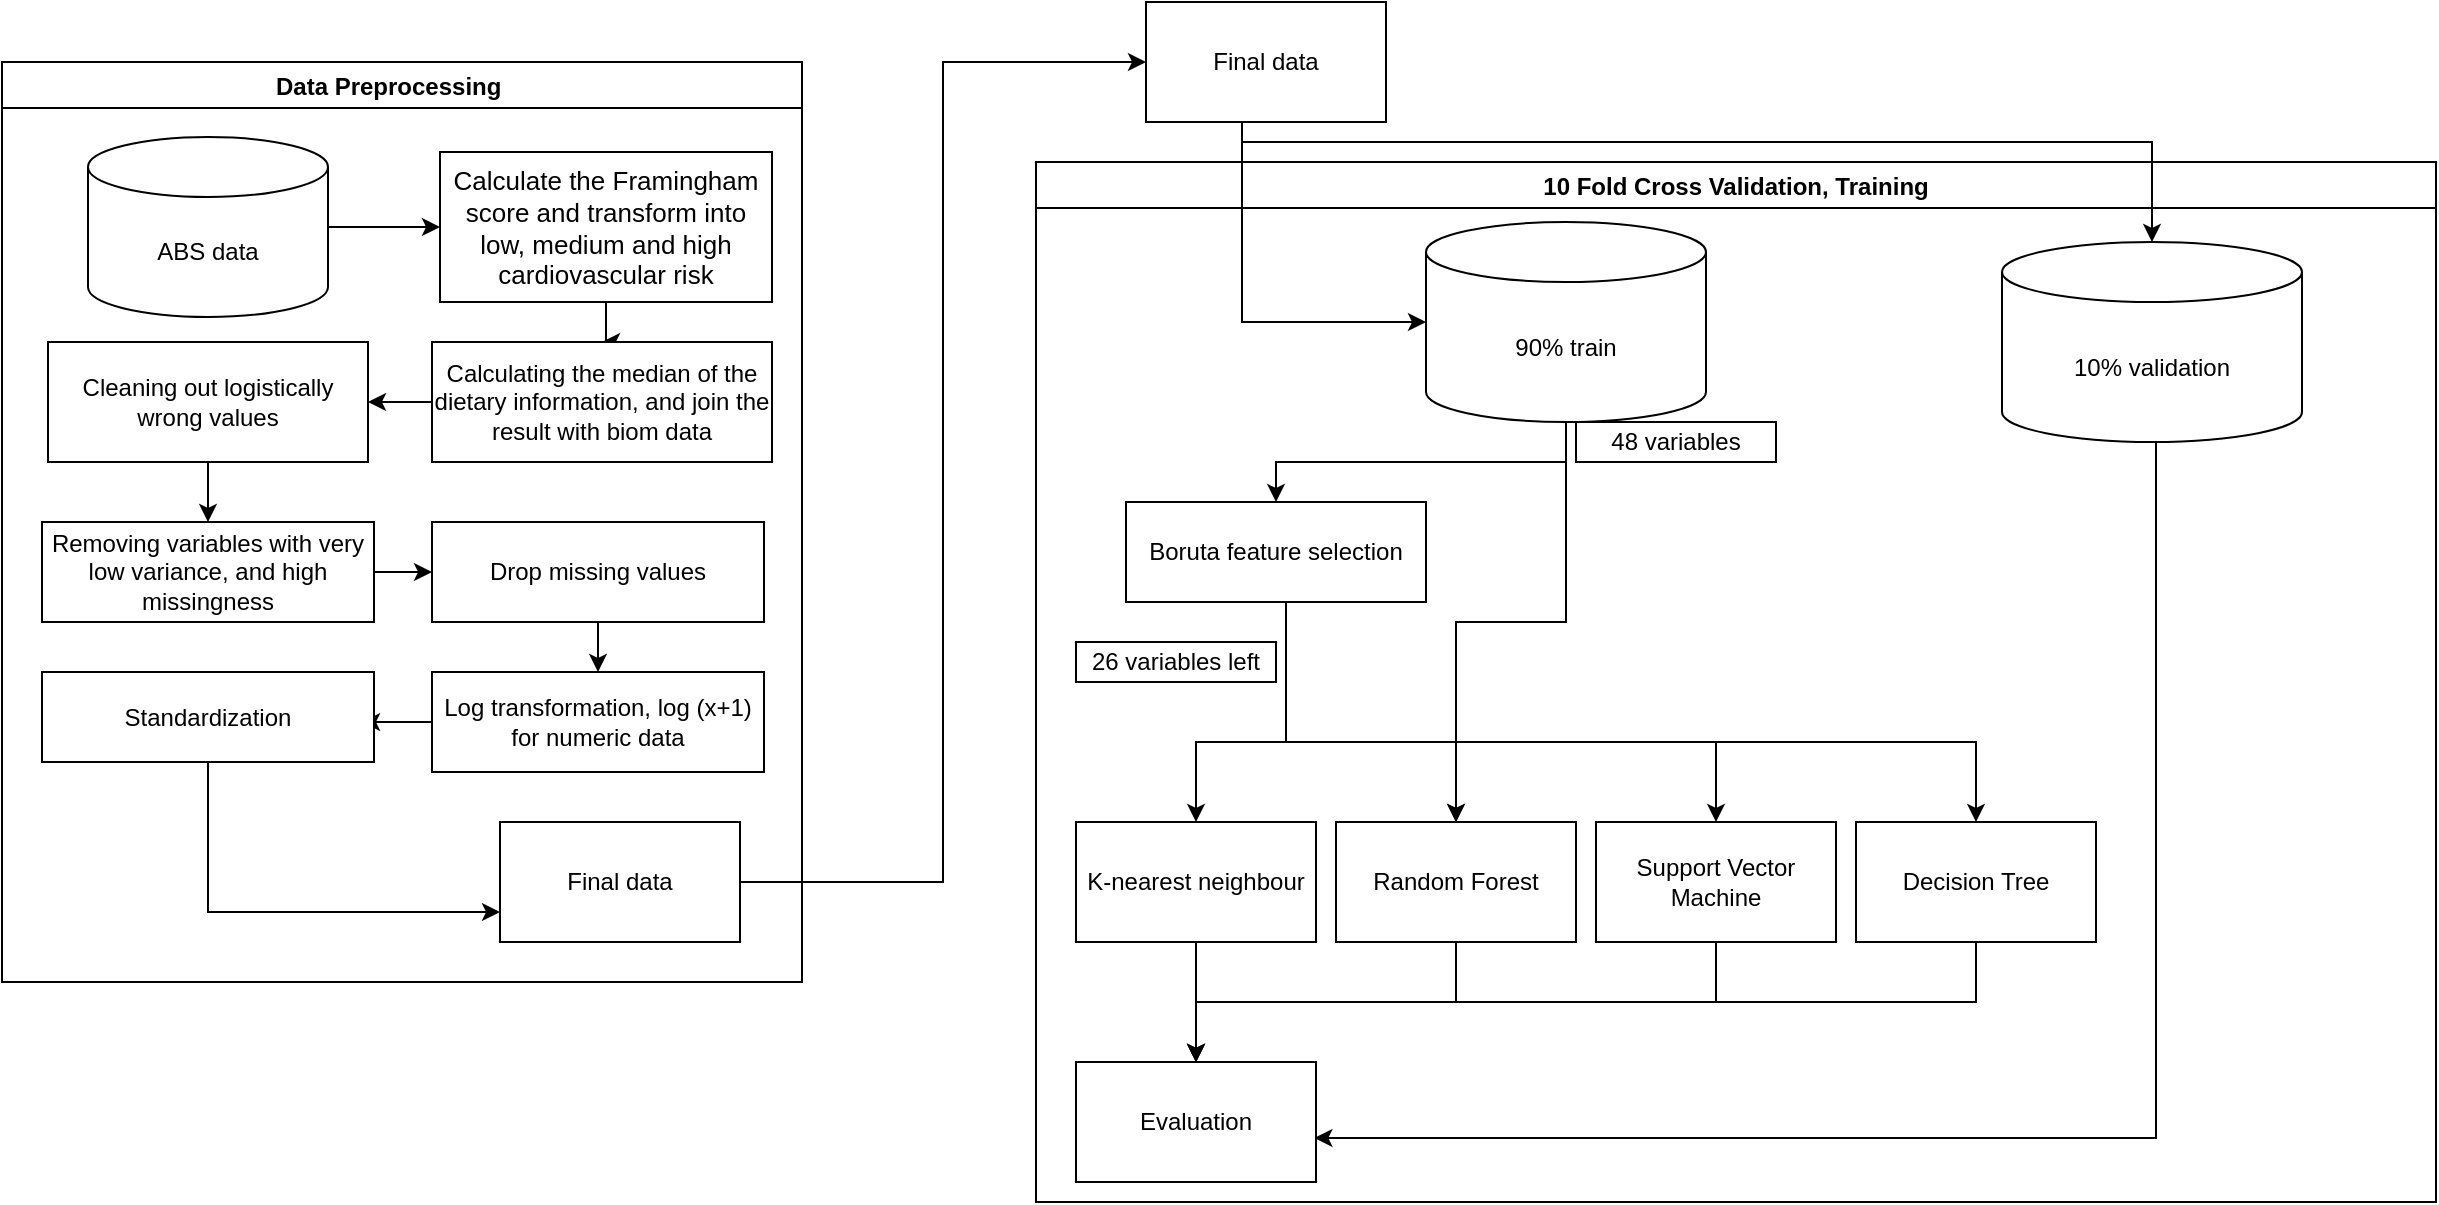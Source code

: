 <mxfile version="15.4.0" type="device"><diagram id="6JwOOkVI3VHzCs9xDrEu" name="第 1 页"><mxGraphModel dx="1185" dy="675" grid="1" gridSize="10" guides="1" tooltips="1" connect="1" arrows="1" fold="1" page="1" pageScale="1" pageWidth="827" pageHeight="1169" math="0" shadow="0"><root><mxCell id="0"/><mxCell id="1" parent="0"/><mxCell id="XvilqyEacq1Z8NLUrIj8-3" value="10 Fold Cross Validation, Training" style="swimlane;" parent="1" vertex="1"><mxGeometry x="827" y="220" width="700" height="520" as="geometry"><mxRectangle x="820" y="240" width="130" height="23" as="alternateBounds"/></mxGeometry></mxCell><mxCell id="XvilqyEacq1Z8NLUrIj8-26" style="edgeStyle=orthogonalEdgeStyle;rounded=0;orthogonalLoop=1;jettySize=auto;html=1;entryX=0.5;entryY=0;entryDx=0;entryDy=0;" parent="XvilqyEacq1Z8NLUrIj8-3" source="XvilqyEacq1Z8NLUrIj8-6" target="F9IQOlqLhaAB8WFnPS0s-3" edge="1"><mxGeometry relative="1" as="geometry"/></mxCell><mxCell id="UClBmotRzs4_9cv0iR9Z-2" style="edgeStyle=orthogonalEdgeStyle;rounded=0;orthogonalLoop=1;jettySize=auto;html=1;entryX=0.5;entryY=0;entryDx=0;entryDy=0;" parent="XvilqyEacq1Z8NLUrIj8-3" source="XvilqyEacq1Z8NLUrIj8-6" target="XvilqyEacq1Z8NLUrIj8-16" edge="1"><mxGeometry relative="1" as="geometry"/></mxCell><mxCell id="XvilqyEacq1Z8NLUrIj8-6" value="90% train" style="shape=cylinder3;whiteSpace=wrap;html=1;boundedLbl=1;backgroundOutline=1;size=15;" parent="XvilqyEacq1Z8NLUrIj8-3" vertex="1"><mxGeometry x="195" y="30" width="140" height="100" as="geometry"/></mxCell><mxCell id="XvilqyEacq1Z8NLUrIj8-32" style="edgeStyle=orthogonalEdgeStyle;rounded=0;orthogonalLoop=1;jettySize=auto;html=1;entryX=0.993;entryY=0.625;entryDx=0;entryDy=0;entryPerimeter=0;" parent="XvilqyEacq1Z8NLUrIj8-3" source="XvilqyEacq1Z8NLUrIj8-7" target="XvilqyEacq1Z8NLUrIj8-20" edge="1"><mxGeometry relative="1" as="geometry"><Array as="points"><mxPoint x="560" y="488"/><mxPoint x="139" y="488"/></Array></mxGeometry></mxCell><mxCell id="XvilqyEacq1Z8NLUrIj8-7" value="10% validation" style="shape=cylinder3;whiteSpace=wrap;html=1;boundedLbl=1;backgroundOutline=1;size=15;" parent="XvilqyEacq1Z8NLUrIj8-3" vertex="1"><mxGeometry x="483" y="40" width="150" height="100" as="geometry"/></mxCell><mxCell id="XvilqyEacq1Z8NLUrIj8-33" style="edgeStyle=orthogonalEdgeStyle;rounded=0;orthogonalLoop=1;jettySize=auto;html=1;" parent="XvilqyEacq1Z8NLUrIj8-3" source="XvilqyEacq1Z8NLUrIj8-14" target="XvilqyEacq1Z8NLUrIj8-20" edge="1"><mxGeometry relative="1" as="geometry"/></mxCell><mxCell id="XvilqyEacq1Z8NLUrIj8-14" value="K-nearest neighbour" style="rounded=0;whiteSpace=wrap;html=1;" parent="XvilqyEacq1Z8NLUrIj8-3" vertex="1"><mxGeometry x="20" y="330" width="120" height="60" as="geometry"/></mxCell><mxCell id="XvilqyEacq1Z8NLUrIj8-34" style="edgeStyle=orthogonalEdgeStyle;rounded=0;orthogonalLoop=1;jettySize=auto;html=1;entryX=0.5;entryY=0;entryDx=0;entryDy=0;" parent="XvilqyEacq1Z8NLUrIj8-3" source="XvilqyEacq1Z8NLUrIj8-16" target="XvilqyEacq1Z8NLUrIj8-20" edge="1"><mxGeometry relative="1" as="geometry"><Array as="points"><mxPoint x="210" y="420"/><mxPoint x="80" y="420"/></Array></mxGeometry></mxCell><mxCell id="XvilqyEacq1Z8NLUrIj8-16" value="Random Forest" style="rounded=0;whiteSpace=wrap;html=1;" parent="XvilqyEacq1Z8NLUrIj8-3" vertex="1"><mxGeometry x="150" y="330" width="120" height="60" as="geometry"/></mxCell><mxCell id="XvilqyEacq1Z8NLUrIj8-36" style="edgeStyle=orthogonalEdgeStyle;rounded=0;orthogonalLoop=1;jettySize=auto;html=1;entryX=0.5;entryY=0;entryDx=0;entryDy=0;" parent="XvilqyEacq1Z8NLUrIj8-3" source="XvilqyEacq1Z8NLUrIj8-17" target="XvilqyEacq1Z8NLUrIj8-20" edge="1"><mxGeometry relative="1" as="geometry"><Array as="points"><mxPoint x="470" y="420"/><mxPoint x="80" y="420"/></Array></mxGeometry></mxCell><mxCell id="XvilqyEacq1Z8NLUrIj8-17" value="Decision Tree" style="rounded=0;whiteSpace=wrap;html=1;" parent="XvilqyEacq1Z8NLUrIj8-3" vertex="1"><mxGeometry x="410" y="330" width="120" height="60" as="geometry"/></mxCell><mxCell id="XvilqyEacq1Z8NLUrIj8-35" style="edgeStyle=orthogonalEdgeStyle;rounded=0;orthogonalLoop=1;jettySize=auto;html=1;" parent="XvilqyEacq1Z8NLUrIj8-3" source="XvilqyEacq1Z8NLUrIj8-18" target="XvilqyEacq1Z8NLUrIj8-20" edge="1"><mxGeometry relative="1" as="geometry"><Array as="points"><mxPoint x="340" y="420"/><mxPoint x="80" y="420"/></Array></mxGeometry></mxCell><mxCell id="XvilqyEacq1Z8NLUrIj8-18" value="Support Vector Machine" style="rounded=0;whiteSpace=wrap;html=1;" parent="XvilqyEacq1Z8NLUrIj8-3" vertex="1"><mxGeometry x="280" y="330" width="120" height="60" as="geometry"/></mxCell><mxCell id="XvilqyEacq1Z8NLUrIj8-28" style="edgeStyle=orthogonalEdgeStyle;rounded=0;orthogonalLoop=1;jettySize=auto;html=1;" parent="XvilqyEacq1Z8NLUrIj8-3" source="F9IQOlqLhaAB8WFnPS0s-3" target="XvilqyEacq1Z8NLUrIj8-14" edge="1"><mxGeometry relative="1" as="geometry"><Array as="points"><mxPoint x="125" y="290"/><mxPoint x="80" y="290"/></Array></mxGeometry></mxCell><mxCell id="XvilqyEacq1Z8NLUrIj8-29" style="edgeStyle=orthogonalEdgeStyle;rounded=0;orthogonalLoop=1;jettySize=auto;html=1;entryX=0.5;entryY=0;entryDx=0;entryDy=0;exitX=0.62;exitY=1;exitDx=0;exitDy=0;exitPerimeter=0;" parent="XvilqyEacq1Z8NLUrIj8-3" source="F9IQOlqLhaAB8WFnPS0s-3" target="XvilqyEacq1Z8NLUrIj8-16" edge="1"><mxGeometry relative="1" as="geometry"><mxPoint x="293" y="260" as="sourcePoint"/><Array as="points"><mxPoint x="125" y="220"/><mxPoint x="125" y="290"/><mxPoint x="210" y="290"/></Array></mxGeometry></mxCell><mxCell id="XvilqyEacq1Z8NLUrIj8-30" style="edgeStyle=orthogonalEdgeStyle;rounded=0;orthogonalLoop=1;jettySize=auto;html=1;entryX=0.5;entryY=0;entryDx=0;entryDy=0;" parent="XvilqyEacq1Z8NLUrIj8-3" source="F9IQOlqLhaAB8WFnPS0s-3" target="XvilqyEacq1Z8NLUrIj8-18" edge="1"><mxGeometry relative="1" as="geometry"><Array as="points"><mxPoint x="125" y="290"/><mxPoint x="340" y="290"/></Array></mxGeometry></mxCell><mxCell id="XvilqyEacq1Z8NLUrIj8-31" style="edgeStyle=orthogonalEdgeStyle;rounded=0;orthogonalLoop=1;jettySize=auto;html=1;" parent="XvilqyEacq1Z8NLUrIj8-3" source="F9IQOlqLhaAB8WFnPS0s-3" target="XvilqyEacq1Z8NLUrIj8-17" edge="1"><mxGeometry relative="1" as="geometry"><Array as="points"><mxPoint x="125" y="290"/><mxPoint x="470" y="290"/></Array></mxGeometry></mxCell><mxCell id="F9IQOlqLhaAB8WFnPS0s-3" value="Boruta feature selection" style="rounded=0;whiteSpace=wrap;html=1;" parent="XvilqyEacq1Z8NLUrIj8-3" vertex="1"><mxGeometry x="45" y="170" width="150" height="50" as="geometry"/></mxCell><mxCell id="F9IQOlqLhaAB8WFnPS0s-5" value="26 variables left" style="rounded=0;whiteSpace=wrap;html=1;" parent="XvilqyEacq1Z8NLUrIj8-3" vertex="1"><mxGeometry x="20" y="240" width="100" height="20" as="geometry"/></mxCell><mxCell id="XvilqyEacq1Z8NLUrIj8-20" value="Evaluation" style="rounded=0;whiteSpace=wrap;html=1;" parent="XvilqyEacq1Z8NLUrIj8-3" vertex="1"><mxGeometry x="20" y="450" width="120" height="60" as="geometry"/></mxCell><mxCell id="5dHPTVZTmbiLUK24MTlA-1" value="48&amp;nbsp;variables&lt;br&gt;" style="rounded=0;whiteSpace=wrap;html=1;" parent="XvilqyEacq1Z8NLUrIj8-3" vertex="1"><mxGeometry x="270" y="130" width="100" height="20" as="geometry"/></mxCell><mxCell id="XvilqyEacq1Z8NLUrIj8-11" value="Data Preprocessing    " style="swimlane;" parent="1" vertex="1"><mxGeometry x="310" y="170" width="400" height="460" as="geometry"/></mxCell><mxCell id="AKnlSgSlekOukbw05PAi-2" style="edgeStyle=orthogonalEdgeStyle;rounded=0;orthogonalLoop=1;jettySize=auto;html=1;entryX=0.5;entryY=0;entryDx=0;entryDy=0;" edge="1" parent="XvilqyEacq1Z8NLUrIj8-11" source="XvilqyEacq1Z8NLUrIj8-5" target="AKnlSgSlekOukbw05PAi-1"><mxGeometry relative="1" as="geometry"/></mxCell><mxCell id="XvilqyEacq1Z8NLUrIj8-5" value="&lt;p style=&quot;font-size: 13px&quot;&gt;Calculate the Framingham score and transform into low, medium and high cardiovascular risk&lt;/p&gt;" style="rounded=0;whiteSpace=wrap;html=1;" parent="XvilqyEacq1Z8NLUrIj8-11" vertex="1"><mxGeometry x="219" y="45" width="166" height="75" as="geometry"/></mxCell><mxCell id="AKnlSgSlekOukbw05PAi-11" style="edgeStyle=orthogonalEdgeStyle;rounded=0;orthogonalLoop=1;jettySize=auto;html=1;entryX=0.964;entryY=0.556;entryDx=0;entryDy=0;entryPerimeter=0;" edge="1" parent="XvilqyEacq1Z8NLUrIj8-11" source="F9IQOlqLhaAB8WFnPS0s-1" target="CVmpTww8rgUKwv-1UOfO-1"><mxGeometry relative="1" as="geometry"/></mxCell><mxCell id="F9IQOlqLhaAB8WFnPS0s-1" value="Log transformation, log (x+1)&lt;br&gt;for numeric data" style="rounded=0;whiteSpace=wrap;html=1;" parent="XvilqyEacq1Z8NLUrIj8-11" vertex="1"><mxGeometry x="215" y="305" width="166" height="50" as="geometry"/></mxCell><mxCell id="F9IQOlqLhaAB8WFnPS0s-8" value="Final data" style="rounded=0;whiteSpace=wrap;html=1;" parent="XvilqyEacq1Z8NLUrIj8-11" vertex="1"><mxGeometry x="249" y="380" width="120" height="60" as="geometry"/></mxCell><mxCell id="CVmpTww8rgUKwv-1UOfO-6" style="edgeStyle=orthogonalEdgeStyle;rounded=0;orthogonalLoop=1;jettySize=auto;html=1;entryX=0;entryY=0.5;entryDx=0;entryDy=0;" parent="XvilqyEacq1Z8NLUrIj8-11" source="F9IQOlqLhaAB8WFnPS0s-2" target="XvilqyEacq1Z8NLUrIj8-5" edge="1"><mxGeometry relative="1" as="geometry"/></mxCell><mxCell id="F9IQOlqLhaAB8WFnPS0s-2" value="ABS data" style="shape=cylinder3;whiteSpace=wrap;html=1;boundedLbl=1;backgroundOutline=1;size=15;" parent="XvilqyEacq1Z8NLUrIj8-11" vertex="1"><mxGeometry x="43" y="37.5" width="120" height="90" as="geometry"/></mxCell><mxCell id="AKnlSgSlekOukbw05PAi-10" style="edgeStyle=orthogonalEdgeStyle;rounded=0;orthogonalLoop=1;jettySize=auto;html=1;entryX=0.5;entryY=0;entryDx=0;entryDy=0;" edge="1" parent="XvilqyEacq1Z8NLUrIj8-11" source="XvilqyEacq1Z8NLUrIj8-12" target="F9IQOlqLhaAB8WFnPS0s-1"><mxGeometry relative="1" as="geometry"/></mxCell><mxCell id="XvilqyEacq1Z8NLUrIj8-12" value="Drop missing values" style="rounded=0;whiteSpace=wrap;html=1;" parent="XvilqyEacq1Z8NLUrIj8-11" vertex="1"><mxGeometry x="215" y="230" width="166" height="50" as="geometry"/></mxCell><mxCell id="5dHPTVZTmbiLUK24MTlA-6" style="edgeStyle=orthogonalEdgeStyle;rounded=0;orthogonalLoop=1;jettySize=auto;html=1;entryX=0.5;entryY=0;entryDx=0;entryDy=0;" parent="XvilqyEacq1Z8NLUrIj8-11" source="XvilqyEacq1Z8NLUrIj8-13" target="5dHPTVZTmbiLUK24MTlA-5" edge="1"><mxGeometry relative="1" as="geometry"/></mxCell><mxCell id="XvilqyEacq1Z8NLUrIj8-13" value="Cleaning out logistically wrong values" style="rounded=0;whiteSpace=wrap;html=1;" parent="XvilqyEacq1Z8NLUrIj8-11" vertex="1"><mxGeometry x="23" y="140" width="160" height="60" as="geometry"/></mxCell><mxCell id="AKnlSgSlekOukbw05PAi-12" style="edgeStyle=orthogonalEdgeStyle;rounded=0;orthogonalLoop=1;jettySize=auto;html=1;entryX=0;entryY=0.75;entryDx=0;entryDy=0;" edge="1" parent="XvilqyEacq1Z8NLUrIj8-11" source="CVmpTww8rgUKwv-1UOfO-1" target="F9IQOlqLhaAB8WFnPS0s-8"><mxGeometry relative="1" as="geometry"><Array as="points"><mxPoint x="103" y="425"/></Array></mxGeometry></mxCell><mxCell id="CVmpTww8rgUKwv-1UOfO-1" value="Standardization" style="rounded=0;whiteSpace=wrap;html=1;" parent="XvilqyEacq1Z8NLUrIj8-11" vertex="1"><mxGeometry x="20" y="305" width="166" height="45" as="geometry"/></mxCell><mxCell id="AKnlSgSlekOukbw05PAi-9" style="edgeStyle=orthogonalEdgeStyle;rounded=0;orthogonalLoop=1;jettySize=auto;html=1;entryX=0;entryY=0.5;entryDx=0;entryDy=0;" edge="1" parent="XvilqyEacq1Z8NLUrIj8-11" source="5dHPTVZTmbiLUK24MTlA-5" target="XvilqyEacq1Z8NLUrIj8-12"><mxGeometry relative="1" as="geometry"/></mxCell><mxCell id="5dHPTVZTmbiLUK24MTlA-5" value="Removing variables with very low variance, and high missingness" style="rounded=0;whiteSpace=wrap;html=1;" parent="XvilqyEacq1Z8NLUrIj8-11" vertex="1"><mxGeometry x="20" y="230" width="166" height="50" as="geometry"/></mxCell><mxCell id="AKnlSgSlekOukbw05PAi-3" style="edgeStyle=orthogonalEdgeStyle;rounded=0;orthogonalLoop=1;jettySize=auto;html=1;entryX=1;entryY=0.5;entryDx=0;entryDy=0;" edge="1" parent="XvilqyEacq1Z8NLUrIj8-11" source="AKnlSgSlekOukbw05PAi-1" target="XvilqyEacq1Z8NLUrIj8-13"><mxGeometry relative="1" as="geometry"/></mxCell><mxCell id="AKnlSgSlekOukbw05PAi-1" value="Calculating the median of the dietary information, and join the result with biom data" style="rounded=0;whiteSpace=wrap;html=1;" vertex="1" parent="XvilqyEacq1Z8NLUrIj8-11"><mxGeometry x="215" y="140" width="170" height="60" as="geometry"/></mxCell><mxCell id="5dHPTVZTmbiLUK24MTlA-3" style="edgeStyle=orthogonalEdgeStyle;rounded=0;orthogonalLoop=1;jettySize=auto;html=1;" parent="1" source="5dHPTVZTmbiLUK24MTlA-2" target="XvilqyEacq1Z8NLUrIj8-6" edge="1"><mxGeometry relative="1" as="geometry"><Array as="points"><mxPoint x="930" y="300"/></Array></mxGeometry></mxCell><mxCell id="5dHPTVZTmbiLUK24MTlA-4" style="edgeStyle=orthogonalEdgeStyle;rounded=0;orthogonalLoop=1;jettySize=auto;html=1;entryX=0.5;entryY=0;entryDx=0;entryDy=0;entryPerimeter=0;" parent="1" source="5dHPTVZTmbiLUK24MTlA-2" target="XvilqyEacq1Z8NLUrIj8-7" edge="1"><mxGeometry relative="1" as="geometry"><Array as="points"><mxPoint x="930" y="210"/><mxPoint x="1385" y="210"/></Array></mxGeometry></mxCell><mxCell id="5dHPTVZTmbiLUK24MTlA-2" value="Final data" style="rounded=0;whiteSpace=wrap;html=1;" parent="1" vertex="1"><mxGeometry x="882" y="140" width="120" height="60" as="geometry"/></mxCell><mxCell id="9_zV77uX5UzxdcnlyHN--1" style="edgeStyle=orthogonalEdgeStyle;rounded=0;orthogonalLoop=1;jettySize=auto;html=1;entryX=0;entryY=0.5;entryDx=0;entryDy=0;" parent="1" source="F9IQOlqLhaAB8WFnPS0s-8" target="5dHPTVZTmbiLUK24MTlA-2" edge="1"><mxGeometry relative="1" as="geometry"/></mxCell></root></mxGraphModel></diagram></mxfile>